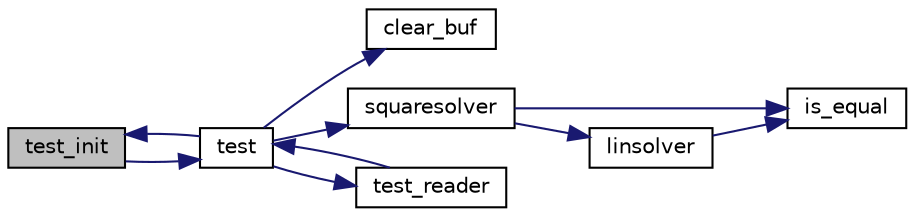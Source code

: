 digraph "test_init"
{
 // LATEX_PDF_SIZE
  edge [fontname="Helvetica",fontsize="10",labelfontname="Helvetica",labelfontsize="10"];
  node [fontname="Helvetica",fontsize="10",shape=record];
  rankdir="LR";
  Node1 [label="test_init",height=0.2,width=0.4,color="black", fillcolor="grey75", style="filled", fontcolor="black",tooltip=" "];
  Node1 -> Node2 [color="midnightblue",fontsize="10",style="solid",fontname="Helvetica"];
  Node2 [label="test",height=0.2,width=0.4,color="black", fillcolor="white", style="filled",URL="$test_8cpp.html#a418f96738b553d3dc5b627220b6b0d9b",tooltip=" "];
  Node2 -> Node3 [color="midnightblue",fontsize="10",style="solid",fontname="Helvetica"];
  Node3 [label="clear_buf",height=0.2,width=0.4,color="black", fillcolor="white", style="filled",URL="$read__print_8cpp.html#a0e09d60122404af814db0135c6a8ab8d",tooltip=" "];
  Node2 -> Node4 [color="midnightblue",fontsize="10",style="solid",fontname="Helvetica"];
  Node4 [label="squaresolver",height=0.2,width=0.4,color="black", fillcolor="white", style="filled",URL="$solver_8cpp.html#a575ca4ad5af18425ca7b32b4cb247b18",tooltip=" "];
  Node4 -> Node5 [color="midnightblue",fontsize="10",style="solid",fontname="Helvetica"];
  Node5 [label="is_equal",height=0.2,width=0.4,color="black", fillcolor="white", style="filled",URL="$solver_8cpp.html#a59407076ee6342ec18d2de0c0b5ebda9",tooltip=" "];
  Node4 -> Node6 [color="midnightblue",fontsize="10",style="solid",fontname="Helvetica"];
  Node6 [label="linsolver",height=0.2,width=0.4,color="black", fillcolor="white", style="filled",URL="$solver_8cpp.html#a3dea016aaca6fd0c5af3aa02898a6f76",tooltip=" "];
  Node6 -> Node5 [color="midnightblue",fontsize="10",style="solid",fontname="Helvetica"];
  Node2 -> Node1 [color="midnightblue",fontsize="10",style="solid",fontname="Helvetica"];
  Node2 -> Node7 [color="midnightblue",fontsize="10",style="solid",fontname="Helvetica"];
  Node7 [label="test_reader",height=0.2,width=0.4,color="black", fillcolor="white", style="filled",URL="$test_8cpp.html#a84bfd49d6c75b95c4fa8b6950d95dfbc",tooltip=" "];
  Node7 -> Node2 [color="midnightblue",fontsize="10",style="solid",fontname="Helvetica"];
}
